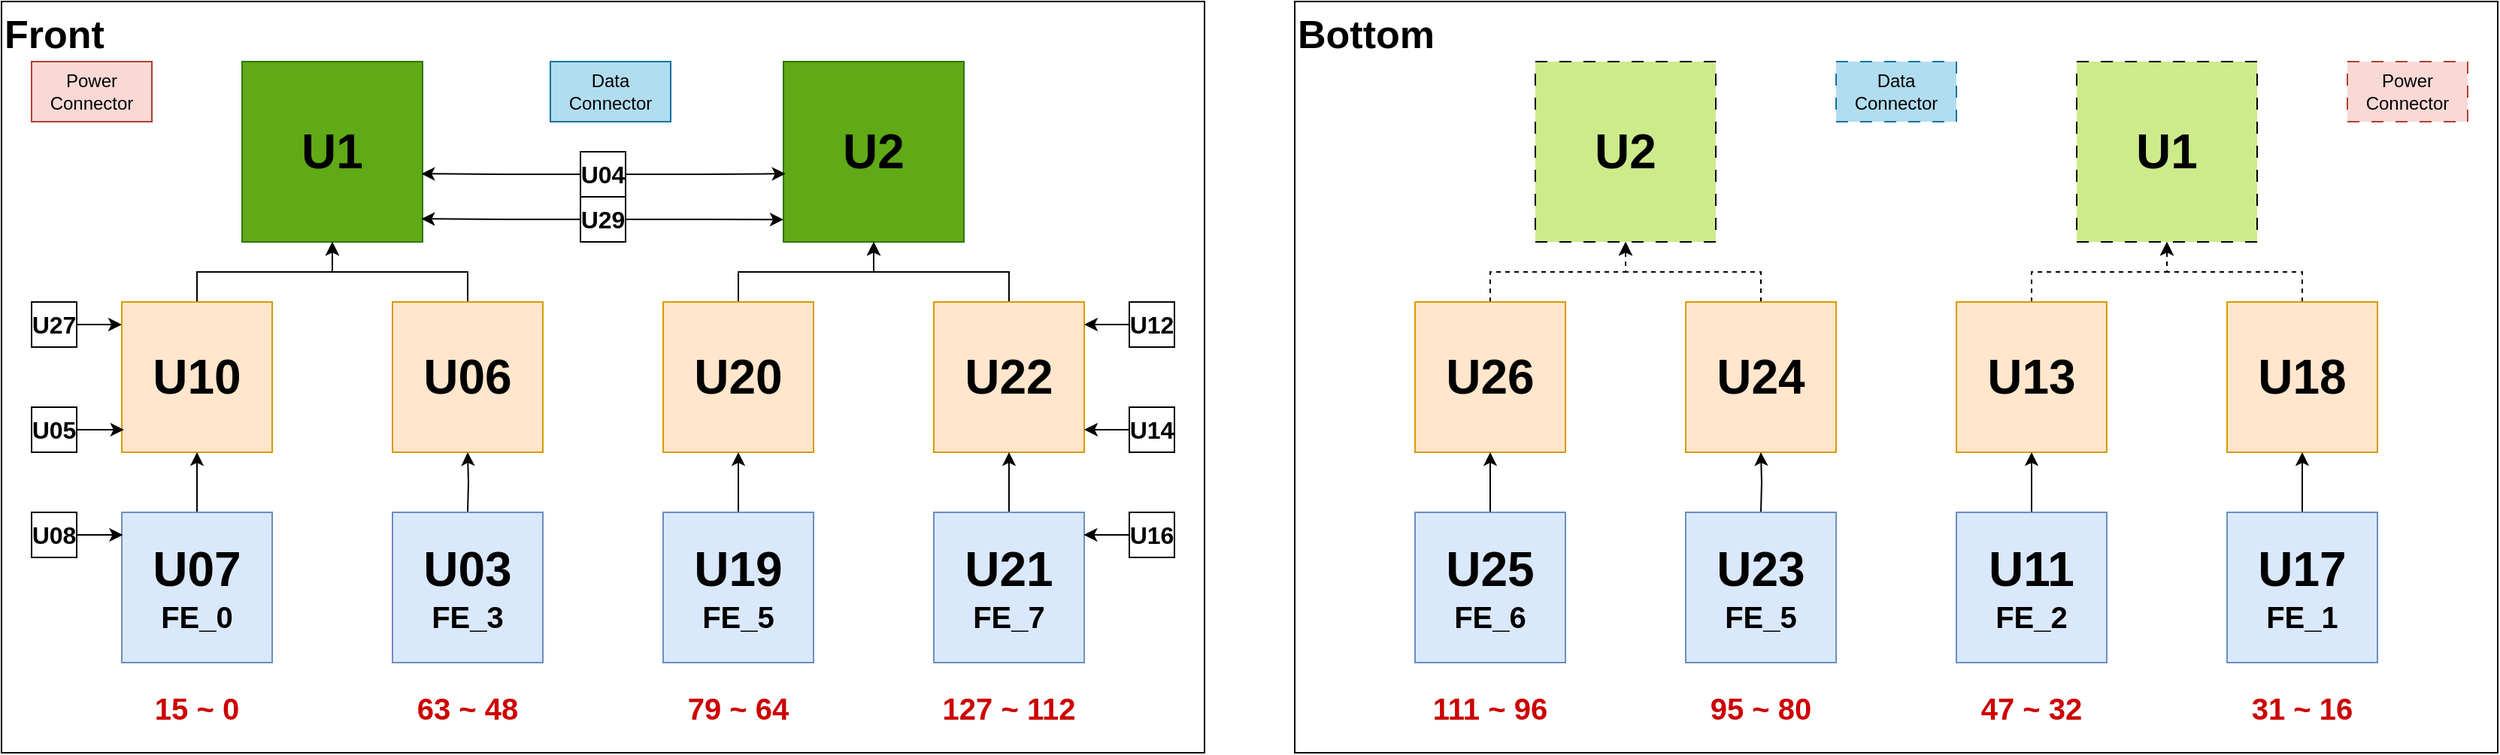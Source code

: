 <mxfile version="28.2.7">
  <diagram name="Page-1" id="tm_okDAMAoybUwAEOYvR">
    <mxGraphModel dx="1928" dy="1038" grid="1" gridSize="10" guides="1" tooltips="1" connect="1" arrows="1" fold="1" page="1" pageScale="1" pageWidth="850" pageHeight="1100" math="0" shadow="0">
      <root>
        <mxCell id="0" />
        <mxCell id="1" parent="0" />
        <mxCell id="kyU2B2ZRMLNJrYc_353p-16" value="Front" style="rounded=0;whiteSpace=wrap;html=1;align=left;verticalAlign=top;fontSize=26;fontStyle=1" vertex="1" parent="1">
          <mxGeometry x="20" y="20" width="800" height="500" as="geometry" />
        </mxCell>
        <mxCell id="kyU2B2ZRMLNJrYc_353p-1" value="&lt;font style=&quot;font-size: 32px;&quot;&gt;&lt;b style=&quot;&quot;&gt;U1&lt;/b&gt;&lt;/font&gt;" style="rounded=0;whiteSpace=wrap;html=1;fillColor=#60a917;strokeColor=#2D7600;fontColor=#000000;" vertex="1" parent="1">
          <mxGeometry x="180" y="60" width="120" height="120" as="geometry" />
        </mxCell>
        <mxCell id="kyU2B2ZRMLNJrYc_353p-2" value="&lt;font style=&quot;font-size: 32px;&quot;&gt;&lt;b style=&quot;&quot;&gt;U2&lt;/b&gt;&lt;/font&gt;" style="rounded=0;whiteSpace=wrap;html=1;fillColor=#60a917;strokeColor=#2D7600;fontColor=#000000;" vertex="1" parent="1">
          <mxGeometry x="540" y="60" width="120" height="120" as="geometry" />
        </mxCell>
        <mxCell id="kyU2B2ZRMLNJrYc_353p-41" style="edgeStyle=orthogonalEdgeStyle;rounded=0;orthogonalLoop=1;jettySize=auto;html=1;exitX=0.5;exitY=0;exitDx=0;exitDy=0;entryX=0.5;entryY=1;entryDx=0;entryDy=0;" edge="1" parent="1" source="kyU2B2ZRMLNJrYc_353p-3" target="kyU2B2ZRMLNJrYc_353p-1">
          <mxGeometry relative="1" as="geometry" />
        </mxCell>
        <mxCell id="kyU2B2ZRMLNJrYc_353p-3" value="&lt;font style=&quot;font-size: 32px;&quot;&gt;&lt;b style=&quot;&quot;&gt;U10&lt;/b&gt;&lt;/font&gt;" style="rounded=0;whiteSpace=wrap;html=1;fillColor=#ffe6cc;strokeColor=#d79b00;" vertex="1" parent="1">
          <mxGeometry x="100" y="220" width="100" height="100" as="geometry" />
        </mxCell>
        <mxCell id="kyU2B2ZRMLNJrYc_353p-46" style="edgeStyle=orthogonalEdgeStyle;rounded=0;orthogonalLoop=1;jettySize=auto;html=1;exitX=0.5;exitY=0;exitDx=0;exitDy=0;entryX=0.5;entryY=1;entryDx=0;entryDy=0;" edge="1" parent="1" source="kyU2B2ZRMLNJrYc_353p-4" target="kyU2B2ZRMLNJrYc_353p-1">
          <mxGeometry relative="1" as="geometry" />
        </mxCell>
        <mxCell id="kyU2B2ZRMLNJrYc_353p-4" value="&lt;font style=&quot;font-size: 32px;&quot;&gt;&lt;b style=&quot;&quot;&gt;U06&lt;/b&gt;&lt;/font&gt;" style="rounded=0;whiteSpace=wrap;html=1;fillColor=#ffe6cc;strokeColor=#d79b00;" vertex="1" parent="1">
          <mxGeometry x="280" y="220" width="100" height="100" as="geometry" />
        </mxCell>
        <mxCell id="kyU2B2ZRMLNJrYc_353p-43" style="edgeStyle=orthogonalEdgeStyle;rounded=0;orthogonalLoop=1;jettySize=auto;html=1;exitX=0.5;exitY=0;exitDx=0;exitDy=0;entryX=0.5;entryY=1;entryDx=0;entryDy=0;" edge="1" parent="1" source="kyU2B2ZRMLNJrYc_353p-5" target="kyU2B2ZRMLNJrYc_353p-2">
          <mxGeometry relative="1" as="geometry" />
        </mxCell>
        <mxCell id="kyU2B2ZRMLNJrYc_353p-5" value="&lt;font style=&quot;font-size: 32px;&quot;&gt;&lt;b style=&quot;&quot;&gt;U20&lt;/b&gt;&lt;/font&gt;" style="rounded=0;whiteSpace=wrap;html=1;fillColor=#ffe6cc;strokeColor=#d79b00;" vertex="1" parent="1">
          <mxGeometry x="460" y="220" width="100" height="100" as="geometry" />
        </mxCell>
        <mxCell id="kyU2B2ZRMLNJrYc_353p-45" style="edgeStyle=orthogonalEdgeStyle;rounded=0;orthogonalLoop=1;jettySize=auto;html=1;exitX=0.5;exitY=0;exitDx=0;exitDy=0;entryX=0.5;entryY=1;entryDx=0;entryDy=0;" edge="1" parent="1" source="kyU2B2ZRMLNJrYc_353p-6" target="kyU2B2ZRMLNJrYc_353p-2">
          <mxGeometry relative="1" as="geometry" />
        </mxCell>
        <mxCell id="kyU2B2ZRMLNJrYc_353p-6" value="&lt;font style=&quot;font-size: 32px;&quot;&gt;&lt;b style=&quot;&quot;&gt;U22&lt;/b&gt;&lt;/font&gt;" style="rounded=0;whiteSpace=wrap;html=1;fillColor=#ffe6cc;strokeColor=#d79b00;" vertex="1" parent="1">
          <mxGeometry x="640" y="220" width="100" height="100" as="geometry" />
        </mxCell>
        <mxCell id="kyU2B2ZRMLNJrYc_353p-17" style="edgeStyle=orthogonalEdgeStyle;rounded=0;orthogonalLoop=1;jettySize=auto;html=1;exitX=0.5;exitY=0;exitDx=0;exitDy=0;entryX=0.5;entryY=1;entryDx=0;entryDy=0;" edge="1" parent="1" source="kyU2B2ZRMLNJrYc_353p-7" target="kyU2B2ZRMLNJrYc_353p-3">
          <mxGeometry relative="1" as="geometry" />
        </mxCell>
        <mxCell id="kyU2B2ZRMLNJrYc_353p-7" value="&lt;font style=&quot;font-size: 32px;&quot;&gt;&lt;b style=&quot;&quot;&gt;U07&lt;/b&gt;&lt;/font&gt;&lt;div&gt;&lt;b style=&quot;font-size: 20px; background-color: transparent; color: light-dark(rgb(0, 0, 0), rgb(255, 255, 255));&quot;&gt;FE_0&lt;/b&gt;&lt;/div&gt;" style="rounded=0;whiteSpace=wrap;html=1;fillColor=#dae8fc;strokeColor=#6c8ebf;" vertex="1" parent="1">
          <mxGeometry x="100" y="360" width="100" height="100" as="geometry" />
        </mxCell>
        <mxCell id="kyU2B2ZRMLNJrYc_353p-18" style="edgeStyle=orthogonalEdgeStyle;rounded=0;orthogonalLoop=1;jettySize=auto;html=1;exitX=0.5;exitY=0;exitDx=0;exitDy=0;entryX=0.5;entryY=1;entryDx=0;entryDy=0;" edge="1" parent="1" target="kyU2B2ZRMLNJrYc_353p-4">
          <mxGeometry relative="1" as="geometry">
            <mxPoint x="330" y="360" as="sourcePoint" />
          </mxGeometry>
        </mxCell>
        <mxCell id="kyU2B2ZRMLNJrYc_353p-19" style="edgeStyle=orthogonalEdgeStyle;rounded=0;orthogonalLoop=1;jettySize=auto;html=1;exitX=0.5;exitY=0;exitDx=0;exitDy=0;entryX=0.5;entryY=1;entryDx=0;entryDy=0;" edge="1" parent="1" source="kyU2B2ZRMLNJrYc_353p-9" target="kyU2B2ZRMLNJrYc_353p-5">
          <mxGeometry relative="1" as="geometry" />
        </mxCell>
        <mxCell id="kyU2B2ZRMLNJrYc_353p-9" value="&lt;font style=&quot;font-size: 32px;&quot;&gt;&lt;b style=&quot;&quot;&gt;U19&lt;/b&gt;&lt;/font&gt;&lt;div&gt;&lt;font style=&quot;font-size: 20px;&quot;&gt;&lt;b style=&quot;&quot;&gt;FE_5&lt;/b&gt;&lt;/font&gt;&lt;/div&gt;" style="rounded=0;whiteSpace=wrap;html=1;fillColor=#dae8fc;strokeColor=#6c8ebf;" vertex="1" parent="1">
          <mxGeometry x="460" y="360" width="100" height="100" as="geometry" />
        </mxCell>
        <mxCell id="kyU2B2ZRMLNJrYc_353p-20" style="edgeStyle=orthogonalEdgeStyle;rounded=0;orthogonalLoop=1;jettySize=auto;html=1;exitX=0.5;exitY=0;exitDx=0;exitDy=0;entryX=0.5;entryY=1;entryDx=0;entryDy=0;" edge="1" parent="1" source="kyU2B2ZRMLNJrYc_353p-10" target="kyU2B2ZRMLNJrYc_353p-6">
          <mxGeometry relative="1" as="geometry" />
        </mxCell>
        <mxCell id="kyU2B2ZRMLNJrYc_353p-10" value="&lt;font style=&quot;font-size: 32px;&quot;&gt;&lt;b style=&quot;&quot;&gt;U21&lt;/b&gt;&lt;/font&gt;&lt;div&gt;&lt;font style=&quot;font-size: 20px;&quot;&gt;&lt;b style=&quot;&quot;&gt;FE_7&lt;/b&gt;&lt;/font&gt;&lt;/div&gt;" style="rounded=0;whiteSpace=wrap;html=1;fillColor=#dae8fc;strokeColor=#6c8ebf;" vertex="1" parent="1">
          <mxGeometry x="640" y="360" width="100" height="100" as="geometry" />
        </mxCell>
        <mxCell id="kyU2B2ZRMLNJrYc_353p-11" value="15 ~ 0" style="rounded=0;whiteSpace=wrap;html=1;fontSize=20;fontStyle=1;strokeColor=none;fillColor=none;fontColor=#CC0000;" vertex="1" parent="1">
          <mxGeometry x="70" y="480" width="160" height="20" as="geometry" />
        </mxCell>
        <mxCell id="kyU2B2ZRMLNJrYc_353p-12" value="63 ~ 48" style="rounded=0;whiteSpace=wrap;html=1;fontSize=20;fontStyle=1;strokeColor=none;fillColor=none;fontColor=#CC0000;" vertex="1" parent="1">
          <mxGeometry x="250" y="480" width="160" height="20" as="geometry" />
        </mxCell>
        <mxCell id="kyU2B2ZRMLNJrYc_353p-13" value="79 ~ 64" style="rounded=0;whiteSpace=wrap;html=1;fontSize=20;fontStyle=1;strokeColor=none;fillColor=none;fontColor=#CC0000;" vertex="1" parent="1">
          <mxGeometry x="430" y="480" width="160" height="20" as="geometry" />
        </mxCell>
        <mxCell id="kyU2B2ZRMLNJrYc_353p-14" value="127 ~ 112" style="rounded=0;whiteSpace=wrap;html=1;fontSize=20;fontStyle=1;strokeColor=none;fillColor=none;fontColor=#CC0000;" vertex="1" parent="1">
          <mxGeometry x="610" y="480" width="160" height="20" as="geometry" />
        </mxCell>
        <mxCell id="kyU2B2ZRMLNJrYc_353p-40" value="&lt;font style=&quot;font-size: 32px;&quot;&gt;&lt;b style=&quot;&quot;&gt;U03&lt;/b&gt;&lt;/font&gt;&lt;div&gt;&lt;b style=&quot;font-size: 20px; background-color: transparent; color: light-dark(rgb(0, 0, 0), rgb(255, 255, 255));&quot;&gt;FE_3&lt;/b&gt;&lt;/div&gt;" style="rounded=0;whiteSpace=wrap;html=1;fillColor=#dae8fc;strokeColor=#6c8ebf;" vertex="1" parent="1">
          <mxGeometry x="280" y="360" width="100" height="100" as="geometry" />
        </mxCell>
        <mxCell id="kyU2B2ZRMLNJrYc_353p-47" value="Power Connector" style="rounded=0;whiteSpace=wrap;html=1;fillColor=#fad9d5;strokeColor=#ae4132;" vertex="1" parent="1">
          <mxGeometry x="40" y="60" width="80" height="40" as="geometry" />
        </mxCell>
        <mxCell id="kyU2B2ZRMLNJrYc_353p-48" value="Data Connector" style="rounded=0;whiteSpace=wrap;html=1;fillColor=#b1ddf0;strokeColor=#10739e;" vertex="1" parent="1">
          <mxGeometry x="385" y="60" width="80" height="40" as="geometry" />
        </mxCell>
        <mxCell id="kyU2B2ZRMLNJrYc_353p-49" value="Bottom" style="rounded=0;whiteSpace=wrap;html=1;align=left;verticalAlign=top;fontSize=26;fontStyle=1" vertex="1" parent="1">
          <mxGeometry x="880" y="20" width="800" height="500" as="geometry" />
        </mxCell>
        <mxCell id="kyU2B2ZRMLNJrYc_353p-50" value="&lt;font style=&quot;font-size: 32px;&quot;&gt;&lt;b style=&quot;&quot;&gt;U2&lt;/b&gt;&lt;/font&gt;" style="rounded=0;whiteSpace=wrap;html=1;fillColor=#cdeb8b;strokeColor=default;gradientColor=none;dashed=1;dashPattern=8 8;" vertex="1" parent="1">
          <mxGeometry x="1040" y="60" width="120" height="120" as="geometry" />
        </mxCell>
        <mxCell id="kyU2B2ZRMLNJrYc_353p-51" value="&lt;font style=&quot;font-size: 32px;&quot;&gt;&lt;b style=&quot;&quot;&gt;U1&lt;/b&gt;&lt;/font&gt;" style="rounded=0;whiteSpace=wrap;html=1;fillColor=#cdeb8b;strokeColor=default;gradientColor=none;dashed=1;dashPattern=8 8;" vertex="1" parent="1">
          <mxGeometry x="1400" y="60" width="120" height="120" as="geometry" />
        </mxCell>
        <mxCell id="kyU2B2ZRMLNJrYc_353p-52" style="edgeStyle=orthogonalEdgeStyle;rounded=0;orthogonalLoop=1;jettySize=auto;html=1;exitX=0.5;exitY=0;exitDx=0;exitDy=0;entryX=0.5;entryY=1;entryDx=0;entryDy=0;dashed=1;" edge="1" parent="1" source="kyU2B2ZRMLNJrYc_353p-53" target="kyU2B2ZRMLNJrYc_353p-50">
          <mxGeometry relative="1" as="geometry" />
        </mxCell>
        <mxCell id="kyU2B2ZRMLNJrYc_353p-53" value="&lt;font style=&quot;font-size: 32px;&quot;&gt;&lt;b style=&quot;&quot;&gt;U26&lt;/b&gt;&lt;/font&gt;" style="rounded=0;whiteSpace=wrap;html=1;fillColor=#ffe6cc;strokeColor=#d79b00;" vertex="1" parent="1">
          <mxGeometry x="960" y="220" width="100" height="100" as="geometry" />
        </mxCell>
        <mxCell id="kyU2B2ZRMLNJrYc_353p-54" style="edgeStyle=orthogonalEdgeStyle;rounded=0;orthogonalLoop=1;jettySize=auto;html=1;exitX=0.5;exitY=0;exitDx=0;exitDy=0;entryX=0.5;entryY=1;entryDx=0;entryDy=0;dashed=1;" edge="1" parent="1" source="kyU2B2ZRMLNJrYc_353p-55" target="kyU2B2ZRMLNJrYc_353p-50">
          <mxGeometry relative="1" as="geometry" />
        </mxCell>
        <mxCell id="kyU2B2ZRMLNJrYc_353p-55" value="&lt;font style=&quot;font-size: 32px;&quot;&gt;&lt;b style=&quot;&quot;&gt;U24&lt;/b&gt;&lt;/font&gt;" style="rounded=0;whiteSpace=wrap;html=1;fillColor=#ffe6cc;strokeColor=#d79b00;" vertex="1" parent="1">
          <mxGeometry x="1140" y="220" width="100" height="100" as="geometry" />
        </mxCell>
        <mxCell id="kyU2B2ZRMLNJrYc_353p-56" style="edgeStyle=orthogonalEdgeStyle;rounded=0;orthogonalLoop=1;jettySize=auto;html=1;exitX=0.5;exitY=0;exitDx=0;exitDy=0;entryX=0.5;entryY=1;entryDx=0;entryDy=0;dashed=1;" edge="1" parent="1" source="kyU2B2ZRMLNJrYc_353p-57" target="kyU2B2ZRMLNJrYc_353p-51">
          <mxGeometry relative="1" as="geometry" />
        </mxCell>
        <mxCell id="kyU2B2ZRMLNJrYc_353p-57" value="&lt;font style=&quot;font-size: 32px;&quot;&gt;&lt;b style=&quot;&quot;&gt;U13&lt;/b&gt;&lt;/font&gt;" style="rounded=0;whiteSpace=wrap;html=1;fillColor=#ffe6cc;strokeColor=#d79b00;" vertex="1" parent="1">
          <mxGeometry x="1320" y="220" width="100" height="100" as="geometry" />
        </mxCell>
        <mxCell id="kyU2B2ZRMLNJrYc_353p-58" style="edgeStyle=orthogonalEdgeStyle;rounded=0;orthogonalLoop=1;jettySize=auto;html=1;exitX=0.5;exitY=0;exitDx=0;exitDy=0;entryX=0.5;entryY=1;entryDx=0;entryDy=0;dashed=1;" edge="1" parent="1" source="kyU2B2ZRMLNJrYc_353p-59" target="kyU2B2ZRMLNJrYc_353p-51">
          <mxGeometry relative="1" as="geometry" />
        </mxCell>
        <mxCell id="kyU2B2ZRMLNJrYc_353p-59" value="&lt;font style=&quot;font-size: 32px;&quot;&gt;&lt;b style=&quot;&quot;&gt;U18&lt;/b&gt;&lt;/font&gt;" style="rounded=0;whiteSpace=wrap;html=1;fillColor=#ffe6cc;strokeColor=#d79b00;" vertex="1" parent="1">
          <mxGeometry x="1500" y="220" width="100" height="100" as="geometry" />
        </mxCell>
        <mxCell id="kyU2B2ZRMLNJrYc_353p-60" style="edgeStyle=orthogonalEdgeStyle;rounded=0;orthogonalLoop=1;jettySize=auto;html=1;exitX=0.5;exitY=0;exitDx=0;exitDy=0;entryX=0.5;entryY=1;entryDx=0;entryDy=0;" edge="1" parent="1" source="kyU2B2ZRMLNJrYc_353p-61" target="kyU2B2ZRMLNJrYc_353p-53">
          <mxGeometry relative="1" as="geometry" />
        </mxCell>
        <mxCell id="kyU2B2ZRMLNJrYc_353p-61" value="&lt;font style=&quot;font-size: 32px;&quot;&gt;&lt;b style=&quot;&quot;&gt;U25&lt;/b&gt;&lt;/font&gt;&lt;div&gt;&lt;b style=&quot;background-color: transparent; color: light-dark(rgb(0, 0, 0), rgb(255, 255, 255)); font-size: 20px;&quot;&gt;FE_6&lt;/b&gt;&lt;/div&gt;" style="rounded=0;whiteSpace=wrap;html=1;fillColor=#dae8fc;strokeColor=#6c8ebf;" vertex="1" parent="1">
          <mxGeometry x="960" y="360" width="100" height="100" as="geometry" />
        </mxCell>
        <mxCell id="kyU2B2ZRMLNJrYc_353p-62" style="edgeStyle=orthogonalEdgeStyle;rounded=0;orthogonalLoop=1;jettySize=auto;html=1;exitX=0.5;exitY=0;exitDx=0;exitDy=0;entryX=0.5;entryY=1;entryDx=0;entryDy=0;" edge="1" parent="1" target="kyU2B2ZRMLNJrYc_353p-55">
          <mxGeometry relative="1" as="geometry">
            <mxPoint x="1190" y="360" as="sourcePoint" />
          </mxGeometry>
        </mxCell>
        <mxCell id="kyU2B2ZRMLNJrYc_353p-63" style="edgeStyle=orthogonalEdgeStyle;rounded=0;orthogonalLoop=1;jettySize=auto;html=1;exitX=0.5;exitY=0;exitDx=0;exitDy=0;entryX=0.5;entryY=1;entryDx=0;entryDy=0;" edge="1" parent="1" source="kyU2B2ZRMLNJrYc_353p-64" target="kyU2B2ZRMLNJrYc_353p-57">
          <mxGeometry relative="1" as="geometry" />
        </mxCell>
        <mxCell id="kyU2B2ZRMLNJrYc_353p-64" value="&lt;font style=&quot;font-size: 32px;&quot;&gt;&lt;b style=&quot;&quot;&gt;U11&lt;/b&gt;&lt;/font&gt;&lt;div&gt;&lt;font style=&quot;font-size: 20px;&quot;&gt;&lt;b style=&quot;&quot;&gt;FE_2&lt;/b&gt;&lt;/font&gt;&lt;/div&gt;" style="rounded=0;whiteSpace=wrap;html=1;fillColor=#dae8fc;strokeColor=#6c8ebf;" vertex="1" parent="1">
          <mxGeometry x="1320" y="360" width="100" height="100" as="geometry" />
        </mxCell>
        <mxCell id="kyU2B2ZRMLNJrYc_353p-65" style="edgeStyle=orthogonalEdgeStyle;rounded=0;orthogonalLoop=1;jettySize=auto;html=1;exitX=0.5;exitY=0;exitDx=0;exitDy=0;entryX=0.5;entryY=1;entryDx=0;entryDy=0;" edge="1" parent="1" source="kyU2B2ZRMLNJrYc_353p-66" target="kyU2B2ZRMLNJrYc_353p-59">
          <mxGeometry relative="1" as="geometry" />
        </mxCell>
        <mxCell id="kyU2B2ZRMLNJrYc_353p-66" value="&lt;font style=&quot;font-size: 32px;&quot;&gt;&lt;b style=&quot;&quot;&gt;U17&lt;/b&gt;&lt;/font&gt;&lt;div&gt;&lt;b style=&quot;font-size: 20px; background-color: transparent; color: light-dark(rgb(0, 0, 0), rgb(255, 255, 255));&quot;&gt;FE_1&lt;/b&gt;&lt;/div&gt;" style="rounded=0;whiteSpace=wrap;html=1;fillColor=#dae8fc;strokeColor=#6c8ebf;" vertex="1" parent="1">
          <mxGeometry x="1500" y="360" width="100" height="100" as="geometry" />
        </mxCell>
        <mxCell id="kyU2B2ZRMLNJrYc_353p-67" value="111 ~ 96" style="rounded=0;whiteSpace=wrap;html=1;fontSize=20;fontStyle=1;strokeColor=none;fillColor=none;fontColor=#CC0000;" vertex="1" parent="1">
          <mxGeometry x="930" y="480" width="160" height="20" as="geometry" />
        </mxCell>
        <mxCell id="kyU2B2ZRMLNJrYc_353p-68" value="95 ~ 80" style="rounded=0;whiteSpace=wrap;html=1;fontSize=20;fontStyle=1;strokeColor=none;fillColor=none;fontColor=#CC0000;" vertex="1" parent="1">
          <mxGeometry x="1110" y="480" width="160" height="20" as="geometry" />
        </mxCell>
        <mxCell id="kyU2B2ZRMLNJrYc_353p-69" value="47 ~ 32" style="rounded=0;whiteSpace=wrap;html=1;fontSize=20;fontStyle=1;strokeColor=none;fillColor=none;fontColor=#CC0000;" vertex="1" parent="1">
          <mxGeometry x="1290" y="480" width="160" height="20" as="geometry" />
        </mxCell>
        <mxCell id="kyU2B2ZRMLNJrYc_353p-70" value="31 ~ 16" style="rounded=0;whiteSpace=wrap;html=1;fontSize=20;fontStyle=1;strokeColor=none;fillColor=none;fontColor=#CC0000;" vertex="1" parent="1">
          <mxGeometry x="1470" y="480" width="160" height="20" as="geometry" />
        </mxCell>
        <mxCell id="kyU2B2ZRMLNJrYc_353p-71" value="&lt;font style=&quot;font-size: 32px;&quot;&gt;&lt;b style=&quot;&quot;&gt;U23&lt;/b&gt;&lt;/font&gt;&lt;div&gt;&lt;b style=&quot;font-size: 20px; background-color: transparent; color: light-dark(rgb(0, 0, 0), rgb(255, 255, 255));&quot;&gt;FE_5&lt;/b&gt;&lt;/div&gt;" style="rounded=0;whiteSpace=wrap;html=1;fillColor=#dae8fc;strokeColor=#6c8ebf;" vertex="1" parent="1">
          <mxGeometry x="1140" y="360" width="100" height="100" as="geometry" />
        </mxCell>
        <mxCell id="kyU2B2ZRMLNJrYc_353p-72" value="Power Connector" style="rounded=0;whiteSpace=wrap;html=1;fillColor=#fad9d5;strokeColor=#ae4132;dashed=1;dashPattern=8 8;" vertex="1" parent="1">
          <mxGeometry x="1580" y="60" width="80" height="40" as="geometry" />
        </mxCell>
        <mxCell id="kyU2B2ZRMLNJrYc_353p-73" value="Data Connector" style="rounded=0;whiteSpace=wrap;html=1;fillColor=#b1ddf0;strokeColor=#10739e;dashed=1;dashPattern=8 8;" vertex="1" parent="1">
          <mxGeometry x="1240" y="60" width="80" height="40" as="geometry" />
        </mxCell>
        <mxCell id="kyU2B2ZRMLNJrYc_353p-75" value="U04" style="whiteSpace=wrap;html=1;aspect=fixed;fontSize=16;fontStyle=1" vertex="1" parent="1">
          <mxGeometry x="405" y="120" width="30" height="30" as="geometry" />
        </mxCell>
        <mxCell id="kyU2B2ZRMLNJrYc_353p-76" value="U29" style="whiteSpace=wrap;html=1;aspect=fixed;fontSize=16;fontStyle=1" vertex="1" parent="1">
          <mxGeometry x="405" y="150" width="30" height="30" as="geometry" />
        </mxCell>
        <mxCell id="kyU2B2ZRMLNJrYc_353p-77" value="U27" style="whiteSpace=wrap;html=1;aspect=fixed;fontSize=16;fontStyle=1" vertex="1" parent="1">
          <mxGeometry x="40" y="220" width="30" height="30" as="geometry" />
        </mxCell>
        <mxCell id="kyU2B2ZRMLNJrYc_353p-78" value="U05" style="whiteSpace=wrap;html=1;aspect=fixed;fontSize=16;fontStyle=1" vertex="1" parent="1">
          <mxGeometry x="40" y="290" width="30" height="30" as="geometry" />
        </mxCell>
        <mxCell id="kyU2B2ZRMLNJrYc_353p-79" value="U08" style="whiteSpace=wrap;html=1;aspect=fixed;fontSize=16;fontStyle=1" vertex="1" parent="1">
          <mxGeometry x="40" y="360" width="30" height="30" as="geometry" />
        </mxCell>
        <mxCell id="kyU2B2ZRMLNJrYc_353p-80" value="U12" style="whiteSpace=wrap;html=1;aspect=fixed;fontSize=16;fontStyle=1" vertex="1" parent="1">
          <mxGeometry x="770" y="220" width="30" height="30" as="geometry" />
        </mxCell>
        <mxCell id="kyU2B2ZRMLNJrYc_353p-81" value="U14" style="whiteSpace=wrap;html=1;aspect=fixed;fontSize=16;fontStyle=1" vertex="1" parent="1">
          <mxGeometry x="770" y="290" width="30" height="30" as="geometry" />
        </mxCell>
        <mxCell id="kyU2B2ZRMLNJrYc_353p-82" value="U16" style="whiteSpace=wrap;html=1;aspect=fixed;fontSize=16;fontStyle=1" vertex="1" parent="1">
          <mxGeometry x="770" y="360" width="30" height="30" as="geometry" />
        </mxCell>
        <mxCell id="kyU2B2ZRMLNJrYc_353p-83" style="edgeStyle=orthogonalEdgeStyle;rounded=0;orthogonalLoop=1;jettySize=auto;html=1;exitX=1;exitY=0.5;exitDx=0;exitDy=0;entryX=0;entryY=0.148;entryDx=0;entryDy=0;entryPerimeter=0;" edge="1" parent="1" source="kyU2B2ZRMLNJrYc_353p-77" target="kyU2B2ZRMLNJrYc_353p-3">
          <mxGeometry relative="1" as="geometry" />
        </mxCell>
        <mxCell id="kyU2B2ZRMLNJrYc_353p-84" style="edgeStyle=orthogonalEdgeStyle;rounded=0;orthogonalLoop=1;jettySize=auto;html=1;exitX=1;exitY=0.5;exitDx=0;exitDy=0;entryX=0.014;entryY=0.848;entryDx=0;entryDy=0;entryPerimeter=0;" edge="1" parent="1" source="kyU2B2ZRMLNJrYc_353p-78" target="kyU2B2ZRMLNJrYc_353p-3">
          <mxGeometry relative="1" as="geometry" />
        </mxCell>
        <mxCell id="kyU2B2ZRMLNJrYc_353p-85" style="edgeStyle=orthogonalEdgeStyle;rounded=0;orthogonalLoop=1;jettySize=auto;html=1;exitX=1;exitY=0.5;exitDx=0;exitDy=0;entryX=0.007;entryY=0.145;entryDx=0;entryDy=0;entryPerimeter=0;" edge="1" parent="1" source="kyU2B2ZRMLNJrYc_353p-79" target="kyU2B2ZRMLNJrYc_353p-7">
          <mxGeometry relative="1" as="geometry" />
        </mxCell>
        <mxCell id="kyU2B2ZRMLNJrYc_353p-86" style="edgeStyle=orthogonalEdgeStyle;rounded=0;orthogonalLoop=1;jettySize=auto;html=1;exitX=0;exitY=0.5;exitDx=0;exitDy=0;entryX=1;entryY=0.148;entryDx=0;entryDy=0;entryPerimeter=0;" edge="1" parent="1" source="kyU2B2ZRMLNJrYc_353p-80" target="kyU2B2ZRMLNJrYc_353p-6">
          <mxGeometry relative="1" as="geometry" />
        </mxCell>
        <mxCell id="kyU2B2ZRMLNJrYc_353p-87" style="edgeStyle=orthogonalEdgeStyle;rounded=0;orthogonalLoop=1;jettySize=auto;html=1;exitX=0;exitY=0.5;exitDx=0;exitDy=0;entryX=1;entryY=0.851;entryDx=0;entryDy=0;entryPerimeter=0;" edge="1" parent="1" source="kyU2B2ZRMLNJrYc_353p-81" target="kyU2B2ZRMLNJrYc_353p-6">
          <mxGeometry relative="1" as="geometry" />
        </mxCell>
        <mxCell id="kyU2B2ZRMLNJrYc_353p-88" style="edgeStyle=orthogonalEdgeStyle;rounded=0;orthogonalLoop=1;jettySize=auto;html=1;exitX=0;exitY=0.5;exitDx=0;exitDy=0;entryX=0.997;entryY=0.145;entryDx=0;entryDy=0;entryPerimeter=0;" edge="1" parent="1" source="kyU2B2ZRMLNJrYc_353p-82" target="kyU2B2ZRMLNJrYc_353p-10">
          <mxGeometry relative="1" as="geometry" />
        </mxCell>
        <mxCell id="kyU2B2ZRMLNJrYc_353p-89" style="edgeStyle=orthogonalEdgeStyle;rounded=0;orthogonalLoop=1;jettySize=auto;html=1;exitX=0;exitY=0.5;exitDx=0;exitDy=0;entryX=0.993;entryY=0.622;entryDx=0;entryDy=0;entryPerimeter=0;" edge="1" parent="1" source="kyU2B2ZRMLNJrYc_353p-75" target="kyU2B2ZRMLNJrYc_353p-1">
          <mxGeometry relative="1" as="geometry" />
        </mxCell>
        <mxCell id="kyU2B2ZRMLNJrYc_353p-90" style="edgeStyle=orthogonalEdgeStyle;rounded=0;orthogonalLoop=1;jettySize=auto;html=1;exitX=0;exitY=0.5;exitDx=0;exitDy=0;entryX=0.993;entryY=0.872;entryDx=0;entryDy=0;entryPerimeter=0;" edge="1" parent="1" source="kyU2B2ZRMLNJrYc_353p-76" target="kyU2B2ZRMLNJrYc_353p-1">
          <mxGeometry relative="1" as="geometry" />
        </mxCell>
        <mxCell id="kyU2B2ZRMLNJrYc_353p-91" style="edgeStyle=orthogonalEdgeStyle;rounded=0;orthogonalLoop=1;jettySize=auto;html=1;exitX=1;exitY=0.5;exitDx=0;exitDy=0;entryX=0.011;entryY=0.622;entryDx=0;entryDy=0;entryPerimeter=0;" edge="1" parent="1" source="kyU2B2ZRMLNJrYc_353p-75" target="kyU2B2ZRMLNJrYc_353p-2">
          <mxGeometry relative="1" as="geometry" />
        </mxCell>
        <mxCell id="kyU2B2ZRMLNJrYc_353p-92" style="edgeStyle=orthogonalEdgeStyle;rounded=0;orthogonalLoop=1;jettySize=auto;html=1;exitX=1;exitY=0.5;exitDx=0;exitDy=0;entryX=0;entryY=0.876;entryDx=0;entryDy=0;entryPerimeter=0;" edge="1" parent="1" source="kyU2B2ZRMLNJrYc_353p-76" target="kyU2B2ZRMLNJrYc_353p-2">
          <mxGeometry relative="1" as="geometry" />
        </mxCell>
      </root>
    </mxGraphModel>
  </diagram>
</mxfile>
